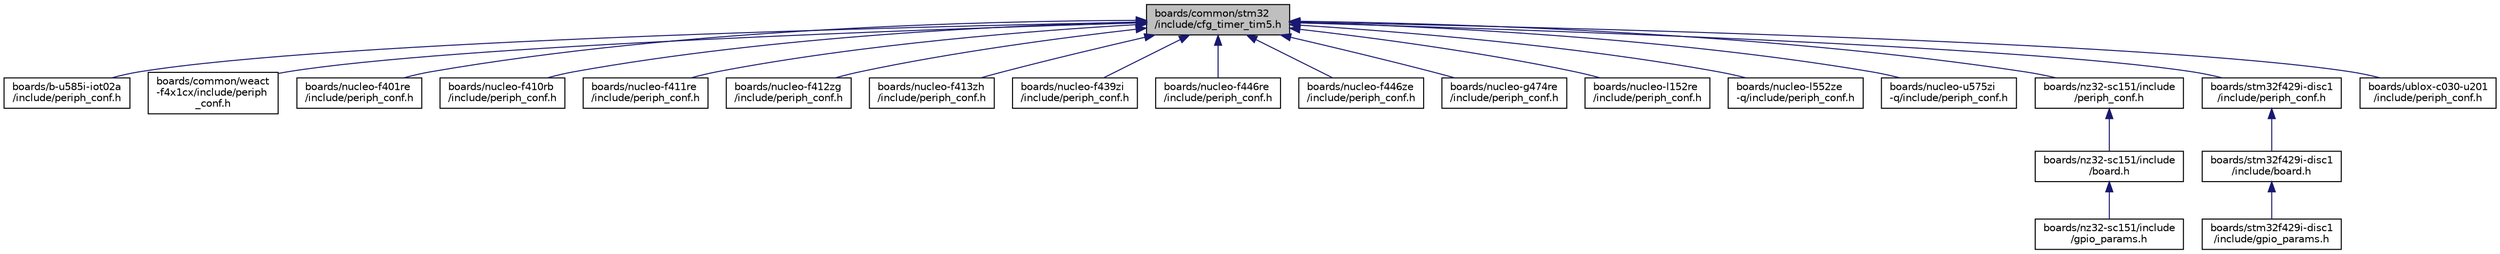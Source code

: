 digraph "boards/common/stm32/include/cfg_timer_tim5.h"
{
 // LATEX_PDF_SIZE
  edge [fontname="Helvetica",fontsize="10",labelfontname="Helvetica",labelfontsize="10"];
  node [fontname="Helvetica",fontsize="10",shape=record];
  Node1 [label="boards/common/stm32\l/include/cfg_timer_tim5.h",height=0.2,width=0.4,color="black", fillcolor="grey75", style="filled", fontcolor="black",tooltip="Common configuration for STM32 Timer peripheral based on TIM5."];
  Node1 -> Node2 [dir="back",color="midnightblue",fontsize="10",style="solid",fontname="Helvetica"];
  Node2 [label="boards/b-u585i-iot02a\l/include/periph_conf.h",height=0.2,width=0.4,color="black", fillcolor="white", style="filled",URL="$boards_2b-u585i-iot02a_2include_2periph__conf_8h.html",tooltip="Peripheral MCU configuration for the ST B-U585I-IOT02A board."];
  Node1 -> Node3 [dir="back",color="midnightblue",fontsize="10",style="solid",fontname="Helvetica"];
  Node3 [label="boards/common/weact\l-f4x1cx/include/periph\l_conf.h",height=0.2,width=0.4,color="black", fillcolor="white", style="filled",URL="$boards_2common_2weact-f4x1cx_2include_2periph__conf_8h.html",tooltip="Peripheral MCU configuration for the WeAct-F4X1CX Board."];
  Node1 -> Node4 [dir="back",color="midnightblue",fontsize="10",style="solid",fontname="Helvetica"];
  Node4 [label="boards/nucleo-f401re\l/include/periph_conf.h",height=0.2,width=0.4,color="black", fillcolor="white", style="filled",URL="$boards_2nucleo-f401re_2include_2periph__conf_8h.html",tooltip=" "];
  Node1 -> Node5 [dir="back",color="midnightblue",fontsize="10",style="solid",fontname="Helvetica"];
  Node5 [label="boards/nucleo-f410rb\l/include/periph_conf.h",height=0.2,width=0.4,color="black", fillcolor="white", style="filled",URL="$boards_2nucleo-f410rb_2include_2periph__conf_8h.html",tooltip=" "];
  Node1 -> Node6 [dir="back",color="midnightblue",fontsize="10",style="solid",fontname="Helvetica"];
  Node6 [label="boards/nucleo-f411re\l/include/periph_conf.h",height=0.2,width=0.4,color="black", fillcolor="white", style="filled",URL="$boards_2nucleo-f411re_2include_2periph__conf_8h.html",tooltip=" "];
  Node1 -> Node7 [dir="back",color="midnightblue",fontsize="10",style="solid",fontname="Helvetica"];
  Node7 [label="boards/nucleo-f412zg\l/include/periph_conf.h",height=0.2,width=0.4,color="black", fillcolor="white", style="filled",URL="$boards_2nucleo-f412zg_2include_2periph__conf_8h.html",tooltip=" "];
  Node1 -> Node8 [dir="back",color="midnightblue",fontsize="10",style="solid",fontname="Helvetica"];
  Node8 [label="boards/nucleo-f413zh\l/include/periph_conf.h",height=0.2,width=0.4,color="black", fillcolor="white", style="filled",URL="$boards_2nucleo-f413zh_2include_2periph__conf_8h.html",tooltip=" "];
  Node1 -> Node9 [dir="back",color="midnightblue",fontsize="10",style="solid",fontname="Helvetica"];
  Node9 [label="boards/nucleo-f439zi\l/include/periph_conf.h",height=0.2,width=0.4,color="black", fillcolor="white", style="filled",URL="$boards_2nucleo-f439zi_2include_2periph__conf_8h.html",tooltip=" "];
  Node1 -> Node10 [dir="back",color="midnightblue",fontsize="10",style="solid",fontname="Helvetica"];
  Node10 [label="boards/nucleo-f446re\l/include/periph_conf.h",height=0.2,width=0.4,color="black", fillcolor="white", style="filled",URL="$boards_2nucleo-f446re_2include_2periph__conf_8h.html",tooltip=" "];
  Node1 -> Node11 [dir="back",color="midnightblue",fontsize="10",style="solid",fontname="Helvetica"];
  Node11 [label="boards/nucleo-f446ze\l/include/periph_conf.h",height=0.2,width=0.4,color="black", fillcolor="white", style="filled",URL="$boards_2nucleo-f446ze_2include_2periph__conf_8h.html",tooltip=" "];
  Node1 -> Node12 [dir="back",color="midnightblue",fontsize="10",style="solid",fontname="Helvetica"];
  Node12 [label="boards/nucleo-g474re\l/include/periph_conf.h",height=0.2,width=0.4,color="black", fillcolor="white", style="filled",URL="$boards_2nucleo-g474re_2include_2periph__conf_8h.html",tooltip="Peripheral MCU configuration for the nucleo-g474re board."];
  Node1 -> Node13 [dir="back",color="midnightblue",fontsize="10",style="solid",fontname="Helvetica"];
  Node13 [label="boards/nucleo-l152re\l/include/periph_conf.h",height=0.2,width=0.4,color="black", fillcolor="white", style="filled",URL="$boards_2nucleo-l152re_2include_2periph__conf_8h.html",tooltip="Peripheral MCU configuration for the nucleo-l152re board."];
  Node1 -> Node14 [dir="back",color="midnightblue",fontsize="10",style="solid",fontname="Helvetica"];
  Node14 [label="boards/nucleo-l552ze\l-q/include/periph_conf.h",height=0.2,width=0.4,color="black", fillcolor="white", style="filled",URL="$boards_2nucleo-l552ze-q_2include_2periph__conf_8h.html",tooltip="Peripheral MCU configuration for the nucleo-l552ze-q board."];
  Node1 -> Node15 [dir="back",color="midnightblue",fontsize="10",style="solid",fontname="Helvetica"];
  Node15 [label="boards/nucleo-u575zi\l-q/include/periph_conf.h",height=0.2,width=0.4,color="black", fillcolor="white", style="filled",URL="$boards_2nucleo-u575zi-q_2include_2periph__conf_8h.html",tooltip="Peripheral MCU configuration for the nucleo-u575zi-q board."];
  Node1 -> Node16 [dir="back",color="midnightblue",fontsize="10",style="solid",fontname="Helvetica"];
  Node16 [label="boards/nz32-sc151/include\l/periph_conf.h",height=0.2,width=0.4,color="black", fillcolor="white", style="filled",URL="$boards_2nz32-sc151_2include_2periph__conf_8h.html",tooltip="Peripheral MCU configuration for the limifrog-v1 board."];
  Node16 -> Node17 [dir="back",color="midnightblue",fontsize="10",style="solid",fontname="Helvetica"];
  Node17 [label="boards/nz32-sc151/include\l/board.h",height=0.2,width=0.4,color="black", fillcolor="white", style="filled",URL="$nz32-sc151_2include_2board_8h.html",tooltip="Board specific definitions for the nz32-sc151 board."];
  Node17 -> Node18 [dir="back",color="midnightblue",fontsize="10",style="solid",fontname="Helvetica"];
  Node18 [label="boards/nz32-sc151/include\l/gpio_params.h",height=0.2,width=0.4,color="black", fillcolor="white", style="filled",URL="$nz32-sc151_2include_2gpio__params_8h.html",tooltip="Board specific configuration of direct mapped GPIOs."];
  Node1 -> Node19 [dir="back",color="midnightblue",fontsize="10",style="solid",fontname="Helvetica"];
  Node19 [label="boards/stm32f429i-disc1\l/include/periph_conf.h",height=0.2,width=0.4,color="black", fillcolor="white", style="filled",URL="$boards_2stm32f429i-disc1_2include_2periph__conf_8h.html",tooltip=" "];
  Node19 -> Node20 [dir="back",color="midnightblue",fontsize="10",style="solid",fontname="Helvetica"];
  Node20 [label="boards/stm32f429i-disc1\l/include/board.h",height=0.2,width=0.4,color="black", fillcolor="white", style="filled",URL="$stm32f429i-disc1_2include_2board_8h.html",tooltip="Board specific definitions for the STM32F429I-DISC1 evaluation board."];
  Node20 -> Node21 [dir="back",color="midnightblue",fontsize="10",style="solid",fontname="Helvetica"];
  Node21 [label="boards/stm32f429i-disc1\l/include/gpio_params.h",height=0.2,width=0.4,color="black", fillcolor="white", style="filled",URL="$stm32f429i-disc1_2include_2gpio__params_8h.html",tooltip="Board specific configuration of direct mapped GPIOs."];
  Node1 -> Node22 [dir="back",color="midnightblue",fontsize="10",style="solid",fontname="Helvetica"];
  Node22 [label="boards/ublox-c030-u201\l/include/periph_conf.h",height=0.2,width=0.4,color="black", fillcolor="white", style="filled",URL="$boards_2ublox-c030-u201_2include_2periph__conf_8h.html",tooltip="Peripheral MCU configuration for the Ublox C030-U201 board."];
}
